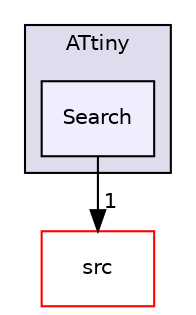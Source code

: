 digraph "examples/ATtiny/Search" {
  compound=true
  node [ fontsize="10", fontname="Helvetica"];
  edge [ labelfontsize="10", labelfontname="Helvetica"];
  subgraph clusterdir_e3548b98a238b359892c99435f102440 {
    graph [ bgcolor="#ddddee", pencolor="black", label="ATtiny" fontname="Helvetica", fontsize="10", URL="dir_e3548b98a238b359892c99435f102440.html"]
  dir_37867ae1e309900c0000b5e7fe4a968f [shape=box, label="Search", style="filled", fillcolor="#eeeeff", pencolor="black", URL="dir_37867ae1e309900c0000b5e7fe4a968f.html"];
  }
  dir_68267d1309a1af8e8297ef4c3efbcdba [shape=box label="src" fillcolor="white" style="filled" color="red" URL="dir_68267d1309a1af8e8297ef4c3efbcdba.html"];
  dir_37867ae1e309900c0000b5e7fe4a968f->dir_68267d1309a1af8e8297ef4c3efbcdba [headlabel="1", labeldistance=1.5 headhref="dir_000014_000019.html"];
}
